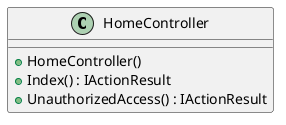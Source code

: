 @startuml
class HomeController {
    + HomeController()
    + Index() : IActionResult
    + UnauthorizedAccess() : IActionResult
}
@enduml
